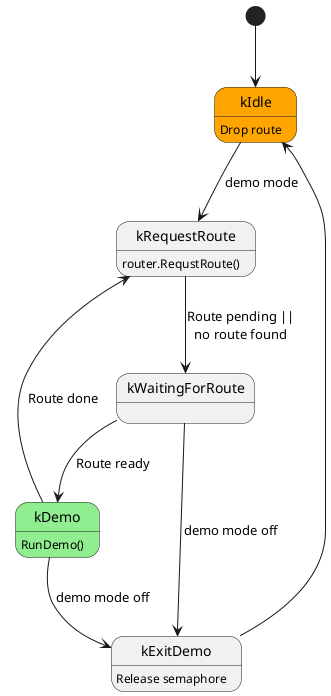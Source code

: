 @startuml

state kIdle #Orange : Drop route
state kRequestRoute : router.RequstRoute()
state kWaitingForRoute
state kDemo #LightGreen : RunDemo()
state kExitDemo : Release semaphore

[*] --> kIdle

kIdle --> kRequestRoute : demo mode

kRequestRoute --> kWaitingForRoute : Route pending ||\nno route found

kWaitingForRoute --> kDemo : Route ready
kWaitingForRoute --> kExitDemo : demo mode off

kDemo --> kRequestRoute : Route done
kDemo --> kExitDemo : demo mode off

kExitDemo --> kIdle

@enduml
